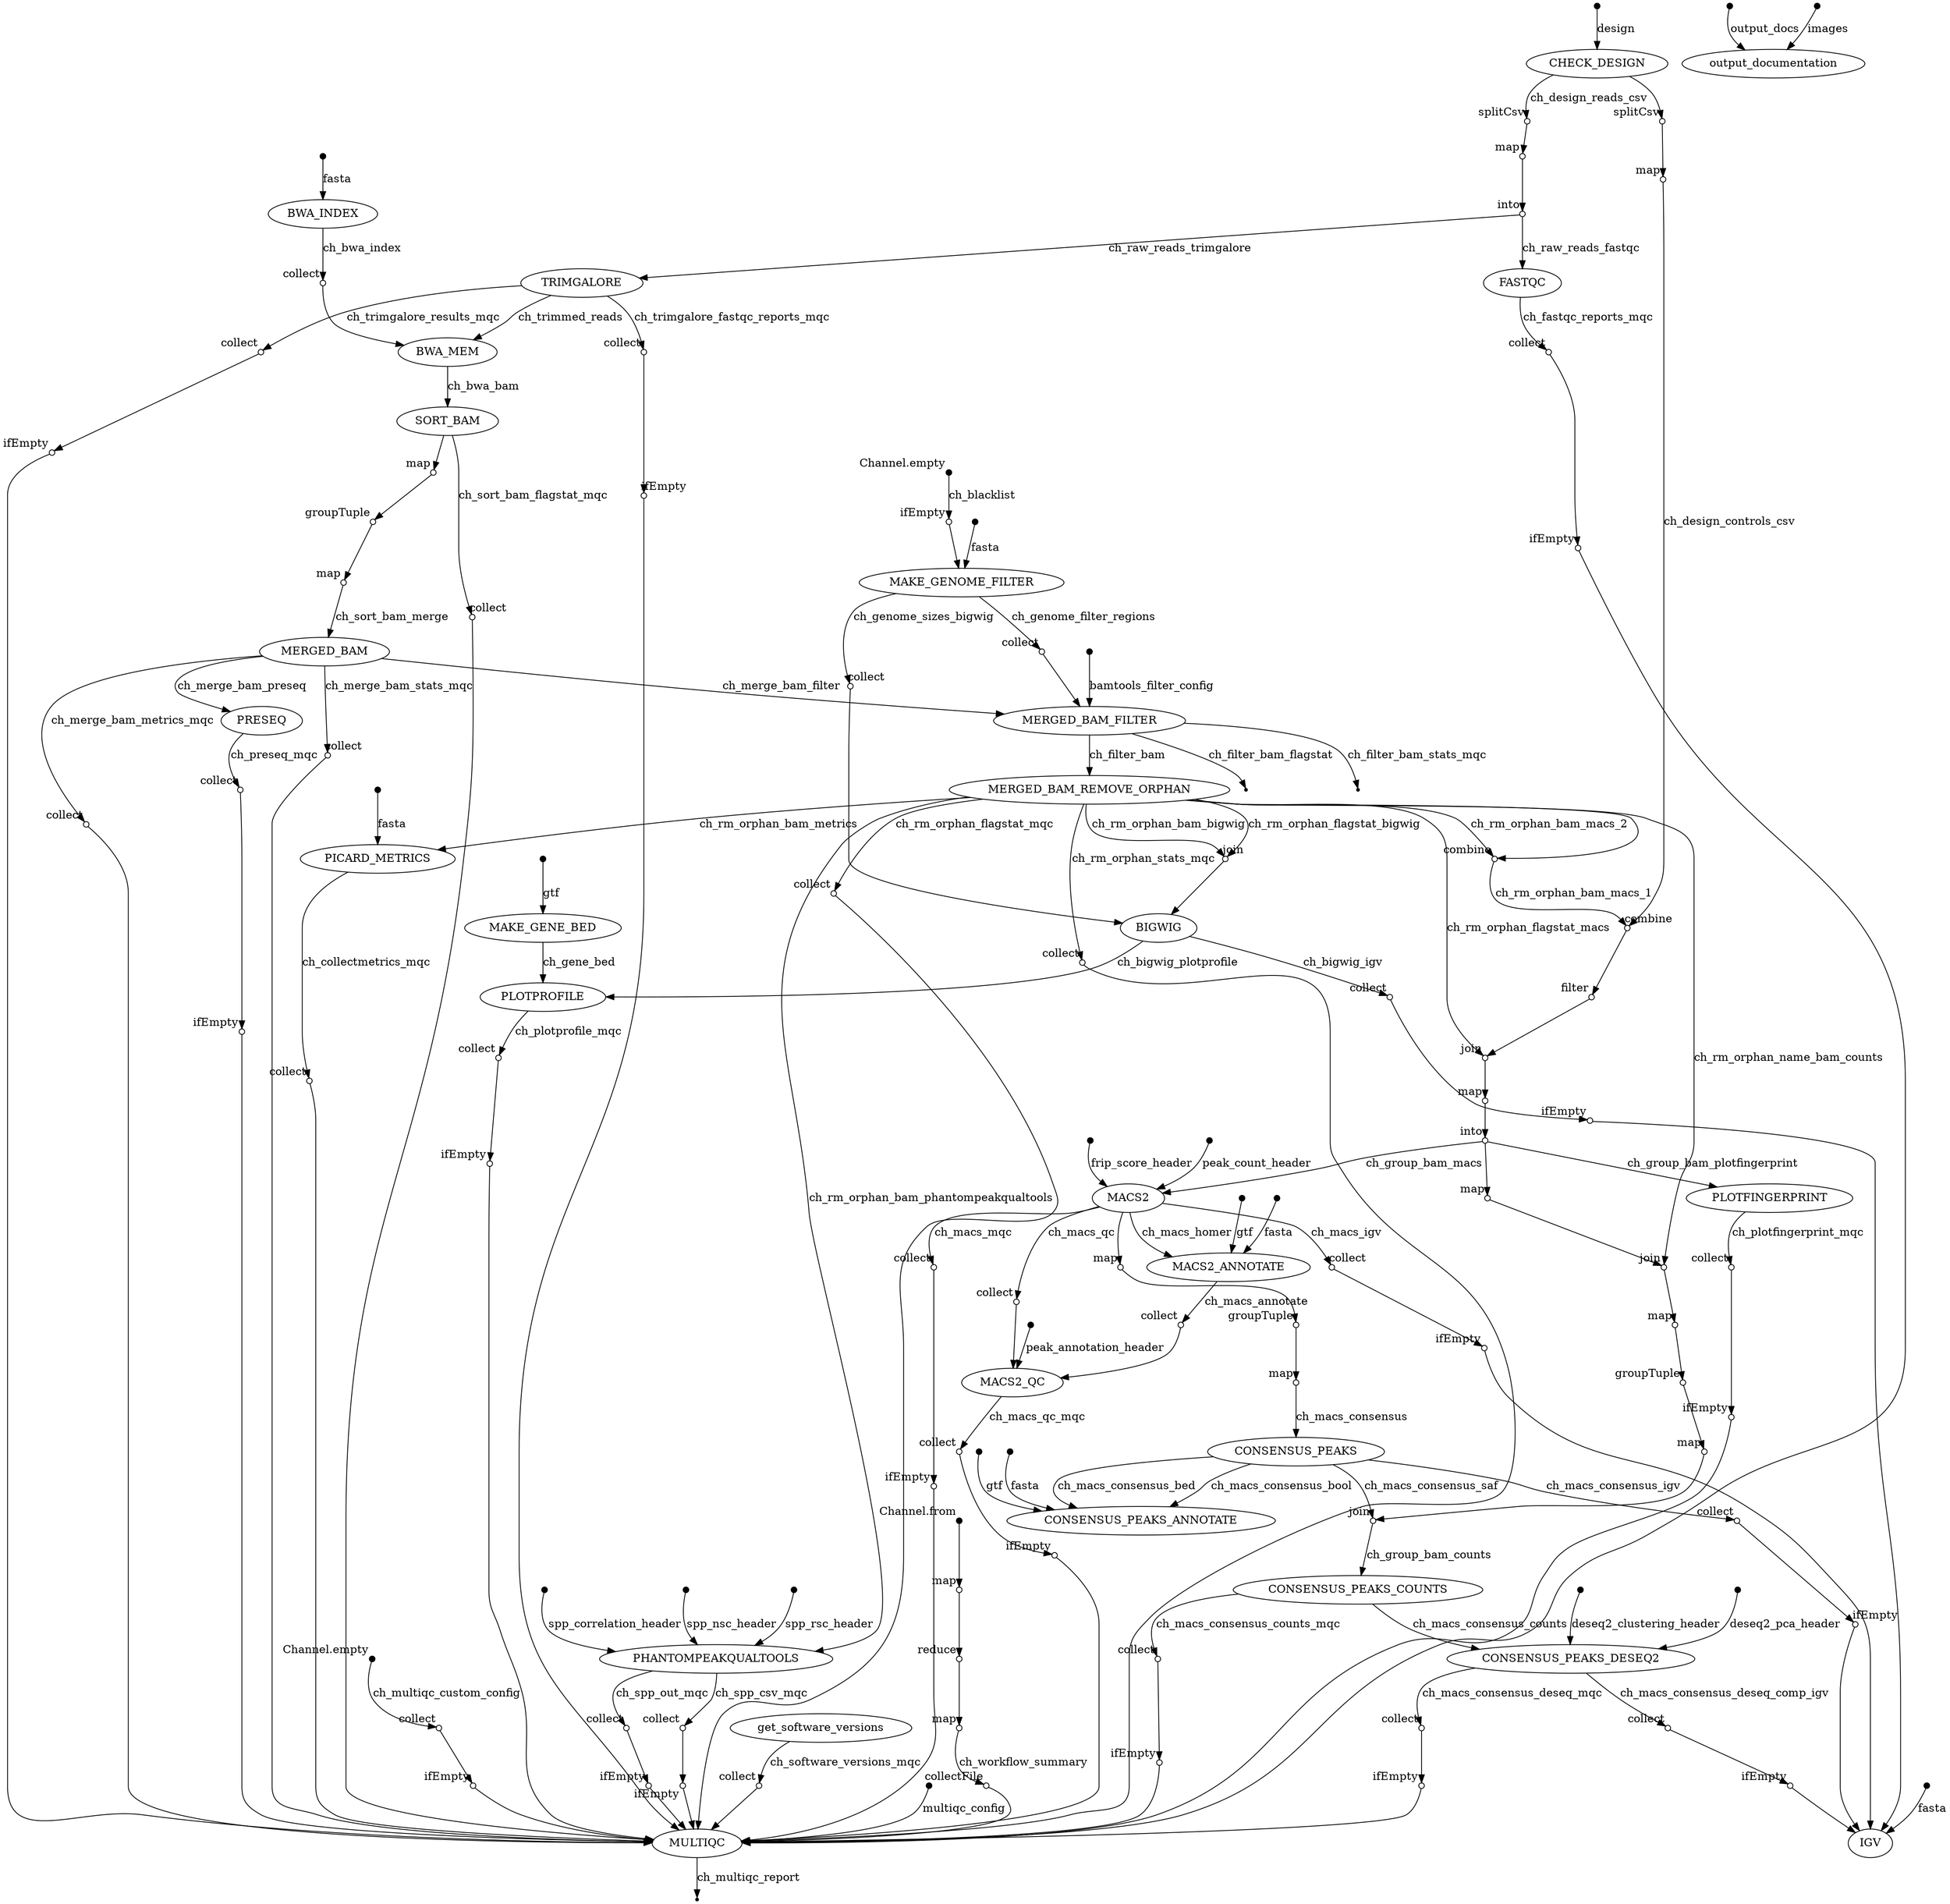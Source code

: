 digraph "chipseq" {
p0 [shape=point,label="",fixedsize=true,width=0.1,xlabel="Channel.empty"];
p91 [shape=circle,label="",fixedsize=true,width=0.1,xlabel="collect"];
p0 -> p91 [label="ch_multiqc_custom_config"];

p1 [shape=point,label="",fixedsize=true,width=0.1,xlabel="Channel.empty"];
p13 [shape=circle,label="",fixedsize=true,width=0.1,xlabel="ifEmpty"];
p1 -> p13 [label="ch_blacklist"];

p2 [shape=point,label="",fixedsize=true,width=0.1];
p3 [label="CHECK_DESIGN"];
p2 -> p3 [label="design"];

p3 [label="CHECK_DESIGN"];
p4 [shape=circle,label="",fixedsize=true,width=0.1,xlabel="splitCsv"];
p3 -> p4 [label="ch_design_reads_csv"];

p3 [label="CHECK_DESIGN"];
p7 [shape=circle,label="",fixedsize=true,width=0.1,xlabel="splitCsv"];
p3 -> p7;

p4 [shape=circle,label="",fixedsize=true,width=0.1,xlabel="splitCsv"];
p5 [shape=circle,label="",fixedsize=true,width=0.1,xlabel="map"];
p4 -> p5;

p5 [shape=circle,label="",fixedsize=true,width=0.1,xlabel="map"];
p6 [shape=circle,label="",fixedsize=true,width=0.1,xlabel="into"];
p5 -> p6;

p6 [shape=circle,label="",fixedsize=true,width=0.1,xlabel="into"];
p17 [label="TRIMGALORE"];
p6 -> p17 [label="ch_raw_reads_trimgalore"];

p6 [shape=circle,label="",fixedsize=true,width=0.1,xlabel="into"];
p16 [label="FASTQC"];
p6 -> p16 [label="ch_raw_reads_fastqc"];

p7 [shape=circle,label="",fixedsize=true,width=0.1,xlabel="splitCsv"];
p8 [shape=circle,label="",fixedsize=true,width=0.1,xlabel="map"];
p7 -> p8;

p8 [shape=circle,label="",fixedsize=true,width=0.1,xlabel="map"];
p43 [shape=circle,label="",fixedsize=true,width=0.1,xlabel="combine"];
p8 -> p43 [label="ch_design_controls_csv"];

p9 [shape=point,label="",fixedsize=true,width=0.1];
p10 [label="BWA_INDEX"];
p9 -> p10 [label="fasta"];

p10 [label="BWA_INDEX"];
p18 [shape=circle,label="",fixedsize=true,width=0.1,xlabel="collect"];
p10 -> p18 [label="ch_bwa_index"];

p11 [shape=point,label="",fixedsize=true,width=0.1];
p12 [label="MAKE_GENE_BED"];
p11 -> p12 [label="gtf"];

p12 [label="MAKE_GENE_BED"];
p37 [label="PLOTPROFILE"];
p12 -> p37 [label="ch_gene_bed"];

p13 [shape=circle,label="",fixedsize=true,width=0.1,xlabel="ifEmpty"];
p15 [label="MAKE_GENOME_FILTER"];
p13 -> p15;

p14 [shape=point,label="",fixedsize=true,width=0.1];
p15 [label="MAKE_GENOME_FILTER"];
p14 -> p15 [label="fasta"];

p15 [label="MAKE_GENOME_FILTER"];
p25 [shape=circle,label="",fixedsize=true,width=0.1,xlabel="collect"];
p15 -> p25 [label="ch_genome_filter_regions"];

p15 [label="MAKE_GENOME_FILTER"];
p35 [shape=circle,label="",fixedsize=true,width=0.1,xlabel="collect"];
p15 -> p35 [label="ch_genome_sizes_bigwig"];

p16 [label="FASTQC"];
p95 [shape=circle,label="",fixedsize=true,width=0.1,xlabel="collect"];
p16 -> p95 [label="ch_fastqc_reports_mqc"];

p17 [label="TRIMGALORE"];
p19 [label="BWA_MEM"];
p17 -> p19 [label="ch_trimmed_reads"];

p17 [label="TRIMGALORE"];
p97 [shape=circle,label="",fixedsize=true,width=0.1,xlabel="collect"];
p17 -> p97 [label="ch_trimgalore_results_mqc"];

p17 [label="TRIMGALORE"];
p99 [shape=circle,label="",fixedsize=true,width=0.1,xlabel="collect"];
p17 -> p99 [label="ch_trimgalore_fastqc_reports_mqc"];

p18 [shape=circle,label="",fixedsize=true,width=0.1,xlabel="collect"];
p19 [label="BWA_MEM"];
p18 -> p19;

p19 [label="BWA_MEM"];
p20 [label="SORT_BAM"];
p19 -> p20 [label="ch_bwa_bam"];

p20 [label="SORT_BAM"];
p21 [shape=circle,label="",fixedsize=true,width=0.1,xlabel="map"];
p20 -> p21;

p20 [label="SORT_BAM"];
p101 [shape=circle,label="",fixedsize=true,width=0.1,xlabel="collect"];
p20 -> p101 [label="ch_sort_bam_flagstat_mqc"];

p21 [shape=circle,label="",fixedsize=true,width=0.1,xlabel="map"];
p22 [shape=circle,label="",fixedsize=true,width=0.1,xlabel="groupTuple"];
p21 -> p22;

p22 [shape=circle,label="",fixedsize=true,width=0.1,xlabel="groupTuple"];
p23 [shape=circle,label="",fixedsize=true,width=0.1,xlabel="map"];
p22 -> p23;

p23 [shape=circle,label="",fixedsize=true,width=0.1,xlabel="map"];
p24 [label="MERGED_BAM"];
p23 -> p24 [label="ch_sort_bam_merge"];

p24 [label="MERGED_BAM"];
p27 [label="MERGED_BAM_FILTER"];
p24 -> p27 [label="ch_merge_bam_filter"];

p24 [label="MERGED_BAM"];
p31 [label="PRESEQ"];
p24 -> p31 [label="ch_merge_bam_preseq"];

p24 [label="MERGED_BAM"];
p102 [shape=circle,label="",fixedsize=true,width=0.1,xlabel="collect"];
p24 -> p102 [label="ch_merge_bam_stats_mqc"];

p24 [label="MERGED_BAM"];
p105 [shape=circle,label="",fixedsize=true,width=0.1,xlabel="collect"];
p24 -> p105 [label="ch_merge_bam_metrics_mqc"];

p25 [shape=circle,label="",fixedsize=true,width=0.1,xlabel="collect"];
p27 [label="MERGED_BAM_FILTER"];
p25 -> p27;

p26 [shape=point,label="",fixedsize=true,width=0.1];
p27 [label="MERGED_BAM_FILTER"];
p26 -> p27 [label="bamtools_filter_config"];

p27 [label="MERGED_BAM_FILTER"];
p30 [label="MERGED_BAM_REMOVE_ORPHAN"];
p27 -> p30 [label="ch_filter_bam"];

p27 [label="MERGED_BAM_FILTER"];
p29 [shape=point];
p27 -> p29 [label="ch_filter_bam_flagstat"];

p27 [label="MERGED_BAM_FILTER"];
p28 [shape=point];
p27 -> p28 [label="ch_filter_bam_stats_mqc"];

p30 [label="MERGED_BAM_REMOVE_ORPHAN"];
p33 [label="PICARD_METRICS"];
p30 -> p33 [label="ch_rm_orphan_bam_metrics"];

p30 [label="MERGED_BAM_REMOVE_ORPHAN"];
p34 [shape=circle,label="",fixedsize=true,width=0.1,xlabel="join"];
p30 -> p34 [label="ch_rm_orphan_bam_bigwig"];

p30 [label="MERGED_BAM_REMOVE_ORPHAN"];
p42 [shape=circle,label="",fixedsize=true,width=0.1,xlabel="combine"];
p30 -> p42;

p30 [label="MERGED_BAM_REMOVE_ORPHAN"];
p42 [shape=circle,label="",fixedsize=true,width=0.1,xlabel="combine"];
p30 -> p42 [label="ch_rm_orphan_bam_macs_2"];

p30 [label="MERGED_BAM_REMOVE_ORPHAN"];
p41 [label="PHANTOMPEAKQUALTOOLS"];
p30 -> p41 [label="ch_rm_orphan_bam_phantompeakqualtools"];

p30 [label="MERGED_BAM_REMOVE_ORPHAN"];
p67 [shape=circle,label="",fixedsize=true,width=0.1,xlabel="join"];
p30 -> p67 [label="ch_rm_orphan_name_bam_counts"];

p30 [label="MERGED_BAM_REMOVE_ORPHAN"];
p34 [shape=circle,label="",fixedsize=true,width=0.1,xlabel="join"];
p30 -> p34 [label="ch_rm_orphan_flagstat_bigwig"];

p30 [label="MERGED_BAM_REMOVE_ORPHAN"];
p45 [shape=circle,label="",fixedsize=true,width=0.1,xlabel="join"];
p30 -> p45 [label="ch_rm_orphan_flagstat_macs"];

p30 [label="MERGED_BAM_REMOVE_ORPHAN"];
p103 [shape=circle,label="",fixedsize=true,width=0.1,xlabel="collect"];
p30 -> p103 [label="ch_rm_orphan_flagstat_mqc"];

p30 [label="MERGED_BAM_REMOVE_ORPHAN"];
p104 [shape=circle,label="",fixedsize=true,width=0.1,xlabel="collect"];
p30 -> p104 [label="ch_rm_orphan_stats_mqc"];

p31 [label="PRESEQ"];
p115 [shape=circle,label="",fixedsize=true,width=0.1,xlabel="collect"];
p31 -> p115 [label="ch_preseq_mqc"];

p32 [shape=point,label="",fixedsize=true,width=0.1];
p33 [label="PICARD_METRICS"];
p32 -> p33 [label="fasta"];

p33 [label="PICARD_METRICS"];
p106 [shape=circle,label="",fixedsize=true,width=0.1,xlabel="collect"];
p33 -> p106 [label="ch_collectmetrics_mqc"];

p34 [shape=circle,label="",fixedsize=true,width=0.1,xlabel="join"];
p36 [label="BIGWIG"];
p34 -> p36;

p35 [shape=circle,label="",fixedsize=true,width=0.1,xlabel="collect"];
p36 [label="BIGWIG"];
p35 -> p36;

p36 [label="BIGWIG"];
p37 [label="PLOTPROFILE"];
p36 -> p37 [label="ch_bigwig_plotprofile"];

p36 [label="BIGWIG"];
p76 [shape=circle,label="",fixedsize=true,width=0.1,xlabel="collect"];
p36 -> p76 [label="ch_bigwig_igv"];

p37 [label="PLOTPROFILE"];
p119 [shape=circle,label="",fixedsize=true,width=0.1,xlabel="collect"];
p37 -> p119 [label="ch_plotprofile_mqc"];

p38 [shape=point,label="",fixedsize=true,width=0.1];
p41 [label="PHANTOMPEAKQUALTOOLS"];
p38 -> p41 [label="spp_correlation_header"];

p39 [shape=point,label="",fixedsize=true,width=0.1];
p41 [label="PHANTOMPEAKQUALTOOLS"];
p39 -> p41 [label="spp_nsc_header"];

p40 [shape=point,label="",fixedsize=true,width=0.1];
p41 [label="PHANTOMPEAKQUALTOOLS"];
p40 -> p41 [label="spp_rsc_header"];

p41 [label="PHANTOMPEAKQUALTOOLS"];
p121 [shape=circle,label="",fixedsize=true,width=0.1,xlabel="collect"];
p41 -> p121 [label="ch_spp_out_mqc"];

p41 [label="PHANTOMPEAKQUALTOOLS"];
p123 [shape=circle,label="",fixedsize=true,width=0.1,xlabel="collect"];
p41 -> p123 [label="ch_spp_csv_mqc"];

p42 [shape=circle,label="",fixedsize=true,width=0.1,xlabel="combine"];
p43 [shape=circle,label="",fixedsize=true,width=0.1,xlabel="combine"];
p42 -> p43 [label="ch_rm_orphan_bam_macs_1"];

p43 [shape=circle,label="",fixedsize=true,width=0.1,xlabel="combine"];
p44 [shape=circle,label="",fixedsize=true,width=0.1,xlabel="filter"];
p43 -> p44;

p44 [shape=circle,label="",fixedsize=true,width=0.1,xlabel="filter"];
p45 [shape=circle,label="",fixedsize=true,width=0.1,xlabel="join"];
p44 -> p45;

p45 [shape=circle,label="",fixedsize=true,width=0.1,xlabel="join"];
p46 [shape=circle,label="",fixedsize=true,width=0.1,xlabel="map"];
p45 -> p46;

p46 [shape=circle,label="",fixedsize=true,width=0.1,xlabel="map"];
p47 [shape=circle,label="",fixedsize=true,width=0.1,xlabel="into"];
p46 -> p47;

p47 [shape=circle,label="",fixedsize=true,width=0.1,xlabel="into"];
p48 [label="PLOTFINGERPRINT"];
p47 -> p48 [label="ch_group_bam_plotfingerprint"];

p47 [shape=circle,label="",fixedsize=true,width=0.1,xlabel="into"];
p66 [shape=circle,label="",fixedsize=true,width=0.1,xlabel="map"];
p47 -> p66;

p47 [shape=circle,label="",fixedsize=true,width=0.1,xlabel="into"];
p51 [label="MACS2"];
p47 -> p51 [label="ch_group_bam_macs"];

p48 [label="PLOTFINGERPRINT"];
p117 [shape=circle,label="",fixedsize=true,width=0.1,xlabel="collect"];
p48 -> p117 [label="ch_plotfingerprint_mqc"];

p49 [shape=point,label="",fixedsize=true,width=0.1];
p51 [label="MACS2"];
p49 -> p51 [label="peak_count_header"];

p50 [shape=point,label="",fixedsize=true,width=0.1];
p51 [label="MACS2"];
p50 -> p51 [label="frip_score_header"];

p51 [label="MACS2"];
p54 [label="MACS2_ANNOTATE"];
p51 -> p54 [label="ch_macs_homer"];

p51 [label="MACS2"];
p55 [shape=circle,label="",fixedsize=true,width=0.1,xlabel="collect"];
p51 -> p55 [label="ch_macs_qc"];

p51 [label="MACS2"];
p59 [shape=circle,label="",fixedsize=true,width=0.1,xlabel="map"];
p51 -> p59;

p51 [label="MACS2"];
p78 [shape=circle,label="",fixedsize=true,width=0.1,xlabel="collect"];
p51 -> p78 [label="ch_macs_igv"];

p51 [label="MACS2"];
p107 [shape=circle,label="",fixedsize=true,width=0.1,xlabel="collect"];
p51 -> p107 [label="ch_macs_mqc"];

p52 [shape=point,label="",fixedsize=true,width=0.1];
p54 [label="MACS2_ANNOTATE"];
p52 -> p54 [label="fasta"];

p53 [shape=point,label="",fixedsize=true,width=0.1];
p54 [label="MACS2_ANNOTATE"];
p53 -> p54 [label="gtf"];

p54 [label="MACS2_ANNOTATE"];
p56 [shape=circle,label="",fixedsize=true,width=0.1,xlabel="collect"];
p54 -> p56 [label="ch_macs_annotate"];

p55 [shape=circle,label="",fixedsize=true,width=0.1,xlabel="collect"];
p58 [label="MACS2_QC"];
p55 -> p58;

p56 [shape=circle,label="",fixedsize=true,width=0.1,xlabel="collect"];
p58 [label="MACS2_QC"];
p56 -> p58;

p57 [shape=point,label="",fixedsize=true,width=0.1];
p58 [label="MACS2_QC"];
p57 -> p58 [label="peak_annotation_header"];

p58 [label="MACS2_QC"];
p109 [shape=circle,label="",fixedsize=true,width=0.1,xlabel="collect"];
p58 -> p109 [label="ch_macs_qc_mqc"];

p59 [shape=circle,label="",fixedsize=true,width=0.1,xlabel="map"];
p60 [shape=circle,label="",fixedsize=true,width=0.1,xlabel="groupTuple"];
p59 -> p60;

p60 [shape=circle,label="",fixedsize=true,width=0.1,xlabel="groupTuple"];
p61 [shape=circle,label="",fixedsize=true,width=0.1,xlabel="map"];
p60 -> p61;

p61 [shape=circle,label="",fixedsize=true,width=0.1,xlabel="map"];
p62 [label="CONSENSUS_PEAKS"];
p61 -> p62 [label="ch_macs_consensus"];

p62 [label="CONSENSUS_PEAKS"];
p65 [label="CONSENSUS_PEAKS_ANNOTATE"];
p62 -> p65 [label="ch_macs_consensus_bed"];

p62 [label="CONSENSUS_PEAKS"];
p71 [shape=circle,label="",fixedsize=true,width=0.1,xlabel="join"];
p62 -> p71 [label="ch_macs_consensus_saf"];

p62 [label="CONSENSUS_PEAKS"];
p65 [label="CONSENSUS_PEAKS_ANNOTATE"];
p62 -> p65 [label="ch_macs_consensus_bool"];

p62 [label="CONSENSUS_PEAKS"];
p80 [shape=circle,label="",fixedsize=true,width=0.1,xlabel="collect"];
p62 -> p80 [label="ch_macs_consensus_igv"];

p63 [shape=point,label="",fixedsize=true,width=0.1];
p65 [label="CONSENSUS_PEAKS_ANNOTATE"];
p63 -> p65 [label="fasta"];

p64 [shape=point,label="",fixedsize=true,width=0.1];
p65 [label="CONSENSUS_PEAKS_ANNOTATE"];
p64 -> p65 [label="gtf"];

p66 [shape=circle,label="",fixedsize=true,width=0.1,xlabel="map"];
p67 [shape=circle,label="",fixedsize=true,width=0.1,xlabel="join"];
p66 -> p67;

p67 [shape=circle,label="",fixedsize=true,width=0.1,xlabel="join"];
p68 [shape=circle,label="",fixedsize=true,width=0.1,xlabel="map"];
p67 -> p68;

p68 [shape=circle,label="",fixedsize=true,width=0.1,xlabel="map"];
p69 [shape=circle,label="",fixedsize=true,width=0.1,xlabel="groupTuple"];
p68 -> p69;

p69 [shape=circle,label="",fixedsize=true,width=0.1,xlabel="groupTuple"];
p70 [shape=circle,label="",fixedsize=true,width=0.1,xlabel="map"];
p69 -> p70;

p70 [shape=circle,label="",fixedsize=true,width=0.1,xlabel="map"];
p71 [shape=circle,label="",fixedsize=true,width=0.1,xlabel="join"];
p70 -> p71;

p71 [shape=circle,label="",fixedsize=true,width=0.1,xlabel="join"];
p72 [label="CONSENSUS_PEAKS_COUNTS"];
p71 -> p72 [label="ch_group_bam_counts"];

p72 [label="CONSENSUS_PEAKS_COUNTS"];
p75 [label="CONSENSUS_PEAKS_DESEQ2"];
p72 -> p75 [label="ch_macs_consensus_counts"];

p72 [label="CONSENSUS_PEAKS_COUNTS"];
p111 [shape=circle,label="",fixedsize=true,width=0.1,xlabel="collect"];
p72 -> p111 [label="ch_macs_consensus_counts_mqc"];

p73 [shape=point,label="",fixedsize=true,width=0.1];
p75 [label="CONSENSUS_PEAKS_DESEQ2"];
p73 -> p75 [label="deseq2_pca_header"];

p74 [shape=point,label="",fixedsize=true,width=0.1];
p75 [label="CONSENSUS_PEAKS_DESEQ2"];
p74 -> p75 [label="deseq2_clustering_header"];

p75 [label="CONSENSUS_PEAKS_DESEQ2"];
p113 [shape=circle,label="",fixedsize=true,width=0.1,xlabel="collect"];
p75 -> p113 [label="ch_macs_consensus_deseq_mqc"];

p75 [label="CONSENSUS_PEAKS_DESEQ2"];
p82 [shape=circle,label="",fixedsize=true,width=0.1,xlabel="collect"];
p75 -> p82 [label="ch_macs_consensus_deseq_comp_igv"];

p76 [shape=circle,label="",fixedsize=true,width=0.1,xlabel="collect"];
p77 [shape=circle,label="",fixedsize=true,width=0.1,xlabel="ifEmpty"];
p76 -> p77;

p77 [shape=circle,label="",fixedsize=true,width=0.1,xlabel="ifEmpty"];
p85 [label="IGV"];
p77 -> p85;

p78 [shape=circle,label="",fixedsize=true,width=0.1,xlabel="collect"];
p79 [shape=circle,label="",fixedsize=true,width=0.1,xlabel="ifEmpty"];
p78 -> p79;

p79 [shape=circle,label="",fixedsize=true,width=0.1,xlabel="ifEmpty"];
p85 [label="IGV"];
p79 -> p85;

p80 [shape=circle,label="",fixedsize=true,width=0.1,xlabel="collect"];
p81 [shape=circle,label="",fixedsize=true,width=0.1,xlabel="ifEmpty"];
p80 -> p81;

p81 [shape=circle,label="",fixedsize=true,width=0.1,xlabel="ifEmpty"];
p85 [label="IGV"];
p81 -> p85;

p82 [shape=circle,label="",fixedsize=true,width=0.1,xlabel="collect"];
p83 [shape=circle,label="",fixedsize=true,width=0.1,xlabel="ifEmpty"];
p82 -> p83;

p83 [shape=circle,label="",fixedsize=true,width=0.1,xlabel="ifEmpty"];
p85 [label="IGV"];
p83 -> p85;

p84 [shape=point,label="",fixedsize=true,width=0.1];
p85 [label="IGV"];
p84 -> p85 [label="fasta"];

p86 [label="get_software_versions"];
p93 [shape=circle,label="",fixedsize=true,width=0.1,xlabel="collect"];
p86 -> p93 [label="ch_software_versions_mqc"];

p87 [shape=point,label="",fixedsize=true,width=0.1,xlabel="Channel.from"];
p88 [shape=circle,label="",fixedsize=true,width=0.1,xlabel="map"];
p87 -> p88;

p88 [shape=circle,label="",fixedsize=true,width=0.1,xlabel="map"];
p89 [shape=circle,label="",fixedsize=true,width=0.1,xlabel="reduce"];
p88 -> p89;

p89 [shape=circle,label="",fixedsize=true,width=0.1,xlabel="reduce"];
p90 [shape=circle,label="",fixedsize=true,width=0.1,xlabel="map"];
p89 -> p90;

p90 [shape=circle,label="",fixedsize=true,width=0.1,xlabel="map"];
p94 [shape=circle,label="",fixedsize=true,width=0.1,xlabel="collectFile"];
p90 -> p94 [label="ch_workflow_summary"];

p91 [shape=circle,label="",fixedsize=true,width=0.1,xlabel="collect"];
p92 [shape=circle,label="",fixedsize=true,width=0.1,xlabel="ifEmpty"];
p91 -> p92;

p92 [shape=circle,label="",fixedsize=true,width=0.1,xlabel="ifEmpty"];
p126 [label="MULTIQC"];
p92 -> p126;

p93 [shape=circle,label="",fixedsize=true,width=0.1,xlabel="collect"];
p126 [label="MULTIQC"];
p93 -> p126;

p94 [shape=circle,label="",fixedsize=true,width=0.1,xlabel="collectFile"];
p126 [label="MULTIQC"];
p94 -> p126;

p95 [shape=circle,label="",fixedsize=true,width=0.1,xlabel="collect"];
p96 [shape=circle,label="",fixedsize=true,width=0.1,xlabel="ifEmpty"];
p95 -> p96;

p96 [shape=circle,label="",fixedsize=true,width=0.1,xlabel="ifEmpty"];
p126 [label="MULTIQC"];
p96 -> p126;

p97 [shape=circle,label="",fixedsize=true,width=0.1,xlabel="collect"];
p98 [shape=circle,label="",fixedsize=true,width=0.1,xlabel="ifEmpty"];
p97 -> p98;

p98 [shape=circle,label="",fixedsize=true,width=0.1,xlabel="ifEmpty"];
p126 [label="MULTIQC"];
p98 -> p126;

p99 [shape=circle,label="",fixedsize=true,width=0.1,xlabel="collect"];
p100 [shape=circle,label="",fixedsize=true,width=0.1,xlabel="ifEmpty"];
p99 -> p100;

p100 [shape=circle,label="",fixedsize=true,width=0.1,xlabel="ifEmpty"];
p126 [label="MULTIQC"];
p100 -> p126;

p101 [shape=circle,label="",fixedsize=true,width=0.1,xlabel="collect"];
p126 [label="MULTIQC"];
p101 -> p126;

p102 [shape=circle,label="",fixedsize=true,width=0.1,xlabel="collect"];
p126 [label="MULTIQC"];
p102 -> p126;

p103 [shape=circle,label="",fixedsize=true,width=0.1,xlabel="collect"];
p126 [label="MULTIQC"];
p103 -> p126;

p104 [shape=circle,label="",fixedsize=true,width=0.1,xlabel="collect"];
p126 [label="MULTIQC"];
p104 -> p126;

p105 [shape=circle,label="",fixedsize=true,width=0.1,xlabel="collect"];
p126 [label="MULTIQC"];
p105 -> p126;

p106 [shape=circle,label="",fixedsize=true,width=0.1,xlabel="collect"];
p126 [label="MULTIQC"];
p106 -> p126;

p107 [shape=circle,label="",fixedsize=true,width=0.1,xlabel="collect"];
p108 [shape=circle,label="",fixedsize=true,width=0.1,xlabel="ifEmpty"];
p107 -> p108;

p108 [shape=circle,label="",fixedsize=true,width=0.1,xlabel="ifEmpty"];
p126 [label="MULTIQC"];
p108 -> p126;

p109 [shape=circle,label="",fixedsize=true,width=0.1,xlabel="collect"];
p110 [shape=circle,label="",fixedsize=true,width=0.1,xlabel="ifEmpty"];
p109 -> p110;

p110 [shape=circle,label="",fixedsize=true,width=0.1,xlabel="ifEmpty"];
p126 [label="MULTIQC"];
p110 -> p126;

p111 [shape=circle,label="",fixedsize=true,width=0.1,xlabel="collect"];
p112 [shape=circle,label="",fixedsize=true,width=0.1,xlabel="ifEmpty"];
p111 -> p112;

p112 [shape=circle,label="",fixedsize=true,width=0.1,xlabel="ifEmpty"];
p126 [label="MULTIQC"];
p112 -> p126;

p113 [shape=circle,label="",fixedsize=true,width=0.1,xlabel="collect"];
p114 [shape=circle,label="",fixedsize=true,width=0.1,xlabel="ifEmpty"];
p113 -> p114;

p114 [shape=circle,label="",fixedsize=true,width=0.1,xlabel="ifEmpty"];
p126 [label="MULTIQC"];
p114 -> p126;

p115 [shape=circle,label="",fixedsize=true,width=0.1,xlabel="collect"];
p116 [shape=circle,label="",fixedsize=true,width=0.1,xlabel="ifEmpty"];
p115 -> p116;

p116 [shape=circle,label="",fixedsize=true,width=0.1,xlabel="ifEmpty"];
p126 [label="MULTIQC"];
p116 -> p126;

p117 [shape=circle,label="",fixedsize=true,width=0.1,xlabel="collect"];
p118 [shape=circle,label="",fixedsize=true,width=0.1,xlabel="ifEmpty"];
p117 -> p118;

p118 [shape=circle,label="",fixedsize=true,width=0.1,xlabel="ifEmpty"];
p126 [label="MULTIQC"];
p118 -> p126;

p119 [shape=circle,label="",fixedsize=true,width=0.1,xlabel="collect"];
p120 [shape=circle,label="",fixedsize=true,width=0.1,xlabel="ifEmpty"];
p119 -> p120;

p120 [shape=circle,label="",fixedsize=true,width=0.1,xlabel="ifEmpty"];
p126 [label="MULTIQC"];
p120 -> p126;

p121 [shape=circle,label="",fixedsize=true,width=0.1,xlabel="collect"];
p122 [shape=circle,label="",fixedsize=true,width=0.1,xlabel="ifEmpty"];
p121 -> p122;

p122 [shape=circle,label="",fixedsize=true,width=0.1,xlabel="ifEmpty"];
p126 [label="MULTIQC"];
p122 -> p126;

p123 [shape=circle,label="",fixedsize=true,width=0.1,xlabel="collect"];
p124 [shape=circle,label="",fixedsize=true,width=0.1,xlabel="ifEmpty"];
p123 -> p124;

p124 [shape=circle,label="",fixedsize=true,width=0.1,xlabel="ifEmpty"];
p126 [label="MULTIQC"];
p124 -> p126;

p125 [shape=point,label="",fixedsize=true,width=0.1];
p126 [label="MULTIQC"];
p125 -> p126 [label="multiqc_config"];

p126 [label="MULTIQC"];
p127 [shape=point];
p126 -> p127 [label="ch_multiqc_report"];

p128 [shape=point,label="",fixedsize=true,width=0.1];
p130 [label="output_documentation"];
p128 -> p130 [label="output_docs"];

p129 [shape=point,label="",fixedsize=true,width=0.1];
p130 [label="output_documentation"];
p129 -> p130 [label="images"];

}
